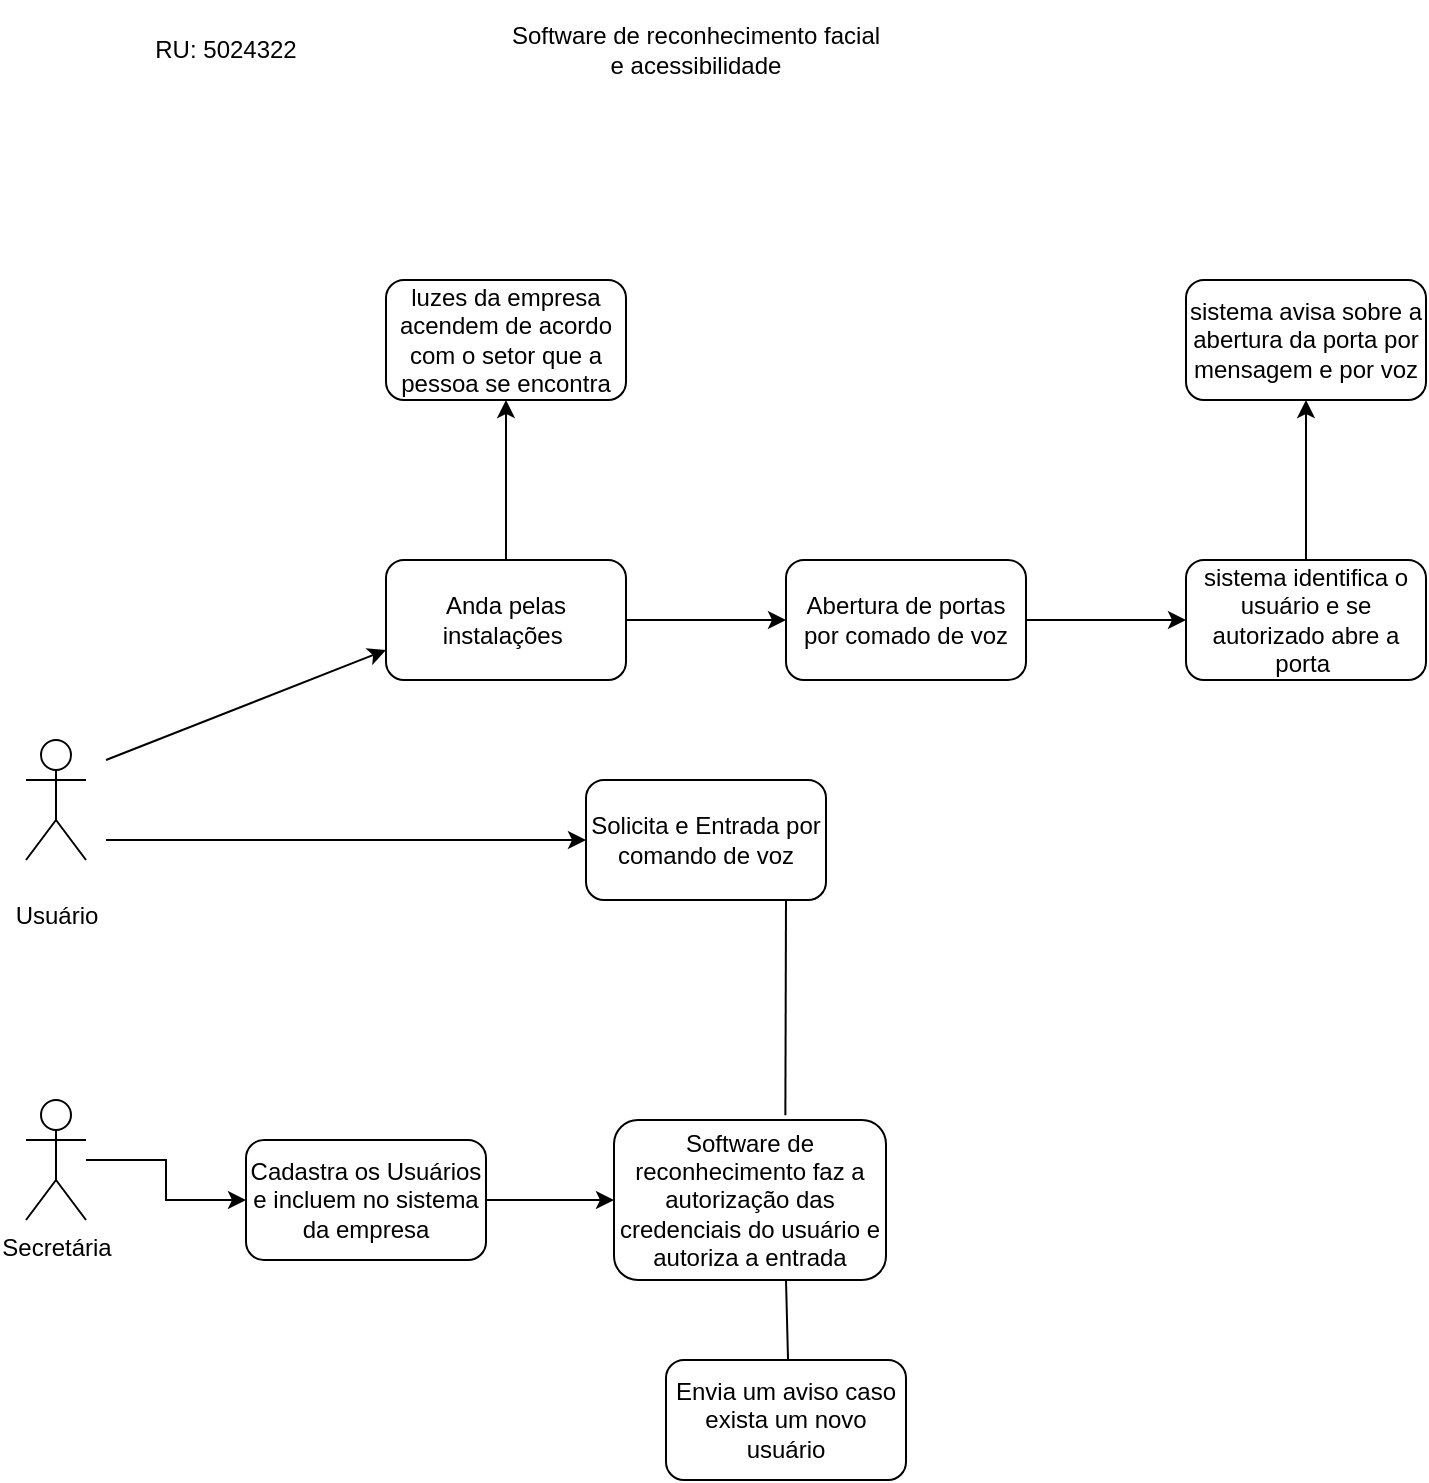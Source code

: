 <mxfile version="26.1.0">
  <diagram name="Página-1" id="xWvEk7o6bW19XIiQ1Qm3">
    <mxGraphModel dx="1390" dy="2000" grid="1" gridSize="10" guides="1" tooltips="1" connect="1" arrows="1" fold="1" page="1" pageScale="1" pageWidth="827" pageHeight="1169" math="0" shadow="0">
      <root>
        <mxCell id="0" />
        <mxCell id="1" parent="0" />
        <mxCell id="RWg0ubaqebXuxMHHFUp1-8" value="&lt;br&gt;&lt;div&gt;Usuário&lt;/div&gt;" style="shape=umlActor;verticalLabelPosition=bottom;verticalAlign=top;html=1;direction=east;" vertex="1" parent="1">
          <mxGeometry x="60" y="150" width="30" height="60" as="geometry" />
        </mxCell>
        <mxCell id="RWg0ubaqebXuxMHHFUp1-15" value="" style="edgeStyle=orthogonalEdgeStyle;rounded=0;orthogonalLoop=1;jettySize=auto;html=1;" edge="1" parent="1" source="RWg0ubaqebXuxMHHFUp1-9" target="RWg0ubaqebXuxMHHFUp1-14">
          <mxGeometry relative="1" as="geometry" />
        </mxCell>
        <mxCell id="RWg0ubaqebXuxMHHFUp1-9" value="Secretária" style="shape=umlActor;verticalLabelPosition=bottom;verticalAlign=top;html=1;outlineConnect=0;" vertex="1" parent="1">
          <mxGeometry x="60" y="330" width="30" height="60" as="geometry" />
        </mxCell>
        <mxCell id="RWg0ubaqebXuxMHHFUp1-12" value="" style="endArrow=classic;html=1;rounded=0;entryX=0;entryY=0.5;entryDx=0;entryDy=0;" edge="1" parent="1" target="RWg0ubaqebXuxMHHFUp1-19">
          <mxGeometry width="50" height="50" relative="1" as="geometry">
            <mxPoint x="100" y="200" as="sourcePoint" />
            <mxPoint x="240" y="200" as="targetPoint" />
            <Array as="points" />
          </mxGeometry>
        </mxCell>
        <mxCell id="RWg0ubaqebXuxMHHFUp1-16" style="edgeStyle=orthogonalEdgeStyle;rounded=0;orthogonalLoop=1;jettySize=auto;html=1;" edge="1" parent="1" source="RWg0ubaqebXuxMHHFUp1-14" target="RWg0ubaqebXuxMHHFUp1-17">
          <mxGeometry relative="1" as="geometry">
            <mxPoint x="370" y="380" as="targetPoint" />
          </mxGeometry>
        </mxCell>
        <mxCell id="RWg0ubaqebXuxMHHFUp1-14" value="Cadastra os Usuários e incluem no sistema da empresa" style="rounded=1;whiteSpace=wrap;html=1;" vertex="1" parent="1">
          <mxGeometry x="170" y="350" width="120" height="60" as="geometry" />
        </mxCell>
        <mxCell id="RWg0ubaqebXuxMHHFUp1-17" value="Software de reconhecimento faz a autorização das credenciais do usuário e autoriza a entrada" style="rounded=1;whiteSpace=wrap;html=1;" vertex="1" parent="1">
          <mxGeometry x="354" y="340" width="136" height="80" as="geometry" />
        </mxCell>
        <mxCell id="RWg0ubaqebXuxMHHFUp1-19" value="Solicita e Entrada por comando de voz" style="rounded=1;whiteSpace=wrap;html=1;" vertex="1" parent="1">
          <mxGeometry x="340" y="170" width="120" height="60" as="geometry" />
        </mxCell>
        <mxCell id="RWg0ubaqebXuxMHHFUp1-20" value="" style="endArrow=none;html=1;rounded=0;exitX=0.63;exitY=-0.029;exitDx=0;exitDy=0;exitPerimeter=0;" edge="1" parent="1" source="RWg0ubaqebXuxMHHFUp1-17">
          <mxGeometry width="50" height="50" relative="1" as="geometry">
            <mxPoint x="364" y="290" as="sourcePoint" />
            <mxPoint x="440" y="230" as="targetPoint" />
          </mxGeometry>
        </mxCell>
        <mxCell id="RWg0ubaqebXuxMHHFUp1-21" value="" style="endArrow=none;html=1;rounded=0;entryX=1;entryY=1;entryDx=0;entryDy=0;exitX=0.842;exitY=0.017;exitDx=0;exitDy=0;exitPerimeter=0;" edge="1" parent="1">
          <mxGeometry width="50" height="50" relative="1" as="geometry">
            <mxPoint x="441.04" y="461.02" as="sourcePoint" />
            <mxPoint x="440" y="420" as="targetPoint" />
          </mxGeometry>
        </mxCell>
        <mxCell id="RWg0ubaqebXuxMHHFUp1-22" value="Envia um aviso caso exista um novo usuário" style="rounded=1;whiteSpace=wrap;html=1;" vertex="1" parent="1">
          <mxGeometry x="380" y="460" width="120" height="60" as="geometry" />
        </mxCell>
        <mxCell id="RWg0ubaqebXuxMHHFUp1-26" value="" style="edgeStyle=orthogonalEdgeStyle;rounded=0;orthogonalLoop=1;jettySize=auto;html=1;" edge="1" parent="1" source="RWg0ubaqebXuxMHHFUp1-23" target="RWg0ubaqebXuxMHHFUp1-25">
          <mxGeometry relative="1" as="geometry" />
        </mxCell>
        <mxCell id="RWg0ubaqebXuxMHHFUp1-32" value="" style="edgeStyle=orthogonalEdgeStyle;rounded=0;orthogonalLoop=1;jettySize=auto;html=1;" edge="1" parent="1" source="RWg0ubaqebXuxMHHFUp1-23" target="RWg0ubaqebXuxMHHFUp1-31">
          <mxGeometry relative="1" as="geometry" />
        </mxCell>
        <mxCell id="RWg0ubaqebXuxMHHFUp1-23" value="Anda pelas instalações&amp;nbsp;" style="rounded=1;whiteSpace=wrap;html=1;" vertex="1" parent="1">
          <mxGeometry x="240" y="60" width="120" height="60" as="geometry" />
        </mxCell>
        <mxCell id="RWg0ubaqebXuxMHHFUp1-24" value="" style="endArrow=classic;html=1;rounded=0;entryX=0;entryY=0.75;entryDx=0;entryDy=0;" edge="1" parent="1" target="RWg0ubaqebXuxMHHFUp1-23">
          <mxGeometry width="50" height="50" relative="1" as="geometry">
            <mxPoint x="100" y="160" as="sourcePoint" />
            <mxPoint x="150" y="110" as="targetPoint" />
          </mxGeometry>
        </mxCell>
        <mxCell id="RWg0ubaqebXuxMHHFUp1-28" value="" style="edgeStyle=orthogonalEdgeStyle;rounded=0;orthogonalLoop=1;jettySize=auto;html=1;" edge="1" parent="1" source="RWg0ubaqebXuxMHHFUp1-25" target="RWg0ubaqebXuxMHHFUp1-27">
          <mxGeometry relative="1" as="geometry" />
        </mxCell>
        <mxCell id="RWg0ubaqebXuxMHHFUp1-25" value="Abertura de portas por comado de voz" style="whiteSpace=wrap;html=1;rounded=1;" vertex="1" parent="1">
          <mxGeometry x="440" y="60" width="120" height="60" as="geometry" />
        </mxCell>
        <mxCell id="RWg0ubaqebXuxMHHFUp1-30" value="" style="edgeStyle=orthogonalEdgeStyle;rounded=0;orthogonalLoop=1;jettySize=auto;html=1;" edge="1" parent="1" source="RWg0ubaqebXuxMHHFUp1-27" target="RWg0ubaqebXuxMHHFUp1-29">
          <mxGeometry relative="1" as="geometry" />
        </mxCell>
        <mxCell id="RWg0ubaqebXuxMHHFUp1-27" value="sistema identifica o usuário e se autorizado abre a porta&amp;nbsp;" style="whiteSpace=wrap;html=1;rounded=1;" vertex="1" parent="1">
          <mxGeometry x="640" y="60" width="120" height="60" as="geometry" />
        </mxCell>
        <mxCell id="RWg0ubaqebXuxMHHFUp1-29" value="sistema avisa sobre a abertura da porta por mensagem e por voz" style="whiteSpace=wrap;html=1;rounded=1;" vertex="1" parent="1">
          <mxGeometry x="640" y="-80" width="120" height="60" as="geometry" />
        </mxCell>
        <mxCell id="RWg0ubaqebXuxMHHFUp1-31" value="luzes da empresa acendem de acordo com o setor que a pessoa se encontra" style="whiteSpace=wrap;html=1;rounded=1;" vertex="1" parent="1">
          <mxGeometry x="240" y="-80" width="120" height="60" as="geometry" />
        </mxCell>
        <mxCell id="RWg0ubaqebXuxMHHFUp1-33" value="RU: 5024322" style="text;html=1;align=center;verticalAlign=middle;whiteSpace=wrap;rounded=0;" vertex="1" parent="1">
          <mxGeometry x="60" y="-220" width="200" height="50" as="geometry" />
        </mxCell>
        <mxCell id="RWg0ubaqebXuxMHHFUp1-34" value="Software de reconhecimento facial e acessibilidade" style="text;html=1;align=center;verticalAlign=middle;whiteSpace=wrap;rounded=0;" vertex="1" parent="1">
          <mxGeometry x="300" y="-210" width="190" height="30" as="geometry" />
        </mxCell>
      </root>
    </mxGraphModel>
  </diagram>
</mxfile>
